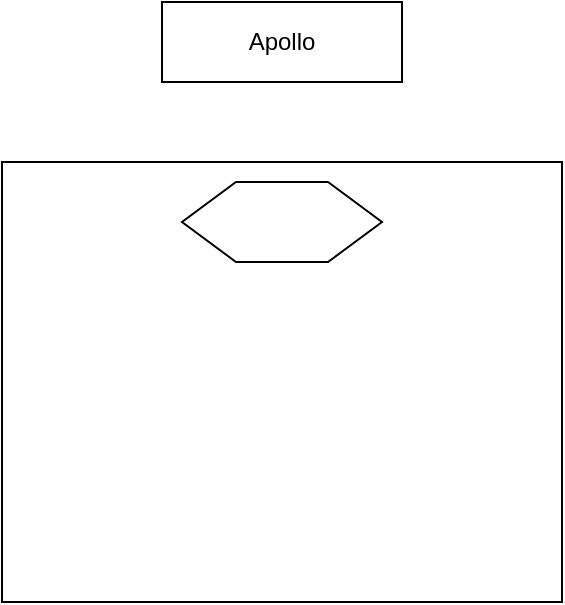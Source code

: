 <mxfile version="13.6.2" type="github">
  <diagram id="unO31xzPgxlY2YBx3YS_" name="Page-1">
    <mxGraphModel dx="1426" dy="771" grid="1" gridSize="10" guides="1" tooltips="1" connect="1" arrows="1" fold="1" page="1" pageScale="1" pageWidth="827" pageHeight="1169" math="0" shadow="0">
      <root>
        <mxCell id="0" />
        <mxCell id="1" parent="0" />
        <mxCell id="vrE5owMf6LzjgDwF-oq5-3" value="" style="rounded=0;whiteSpace=wrap;html=1;" vertex="1" parent="1">
          <mxGeometry x="170" y="200" width="280" height="220" as="geometry" />
        </mxCell>
        <mxCell id="vrE5owMf6LzjgDwF-oq5-1" value="Apollo" style="rounded=0;whiteSpace=wrap;html=1;" vertex="1" parent="1">
          <mxGeometry x="250" y="120" width="120" height="40" as="geometry" />
        </mxCell>
        <object label="" LoadConfig="" id="vrE5owMf6LzjgDwF-oq5-2">
          <mxCell style="verticalLabelPosition=bottom;verticalAlign=top;html=1;shape=hexagon;perimeter=hexagonPerimeter2;arcSize=6;size=0.27;" vertex="1" parent="1">
            <mxGeometry x="260" y="210" width="100" height="40" as="geometry" />
          </mxCell>
        </object>
      </root>
    </mxGraphModel>
  </diagram>
</mxfile>
